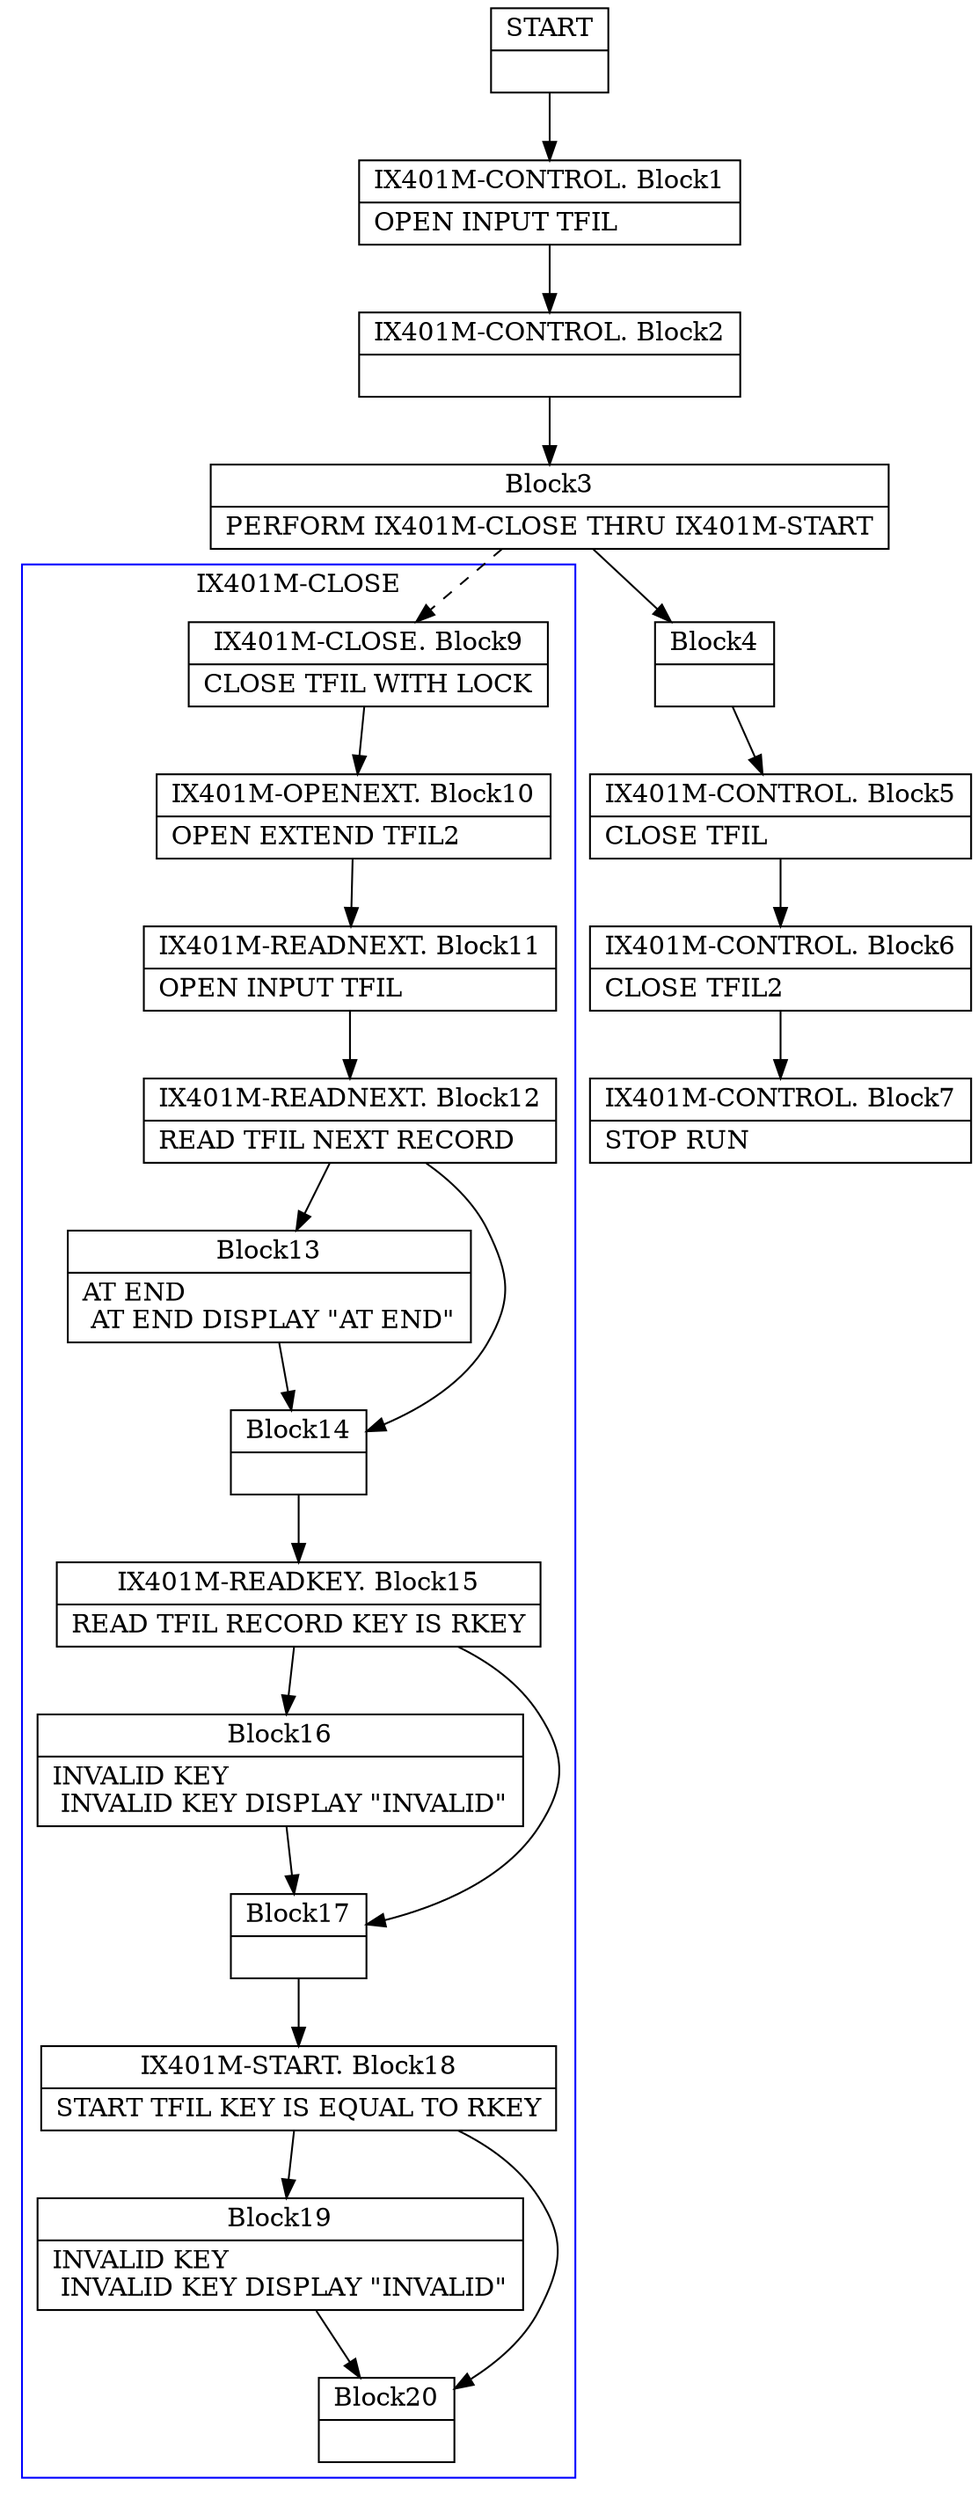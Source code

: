 digraph Cfg {
compound=true;
node [
shape = "record"
]

edge [
arrowtail = "empty"
]
Block0 [
label = "{START|}"
]
Block1 [
label = "{IX401M-CONTROL. Block1|    OPEN INPUT TFIL\l}"
]
Block2 [
label = "{IX401M-CONTROL. Block2|}"
]
Block3 [
label = "{Block3|    PERFORM IX401M-CLOSE THRU IX401M-START\l}"
]
subgraph cluster_1{
color = blue;
label = "IX401M-CLOSE";
Block9 [
label = "{IX401M-CLOSE. Block9|    CLOSE TFIL WITH LOCK\l}"
]
Block10 [
label = "{IX401M-OPENEXT. Block10|    OPEN EXTEND TFIL2\l}"
]
Block11 [
label = "{IX401M-READNEXT. Block11|    OPEN INPUT TFIL\l}"
]
Block12 [
label = "{IX401M-READNEXT. Block12|    READ TFIL NEXT RECORD\l}"
]
Block13 [
label = "{Block13|        AT END\l        AT END DISPLAY \"AT END\"\l}"
]
Block14 [
label = "{Block14|}"
]
Block15 [
label = "{IX401M-READKEY. Block15|    READ TFIL RECORD          KEY IS RKEY\l}"
]
Block16 [
label = "{Block16|    INVALID KEY\l    INVALID KEY DISPLAY \"INVALID\"\l}"
]
Block17 [
label = "{Block17|}"
]
Block18 [
label = "{IX401M-START. Block18|    START TFIL KEY IS EQUAL TO RKEY\l}"
]
Block19 [
label = "{Block19|        INVALID KEY\l        INVALID KEY DISPLAY \"INVALID\"\l}"
]
Block20 [
label = "{Block20|}"
]
Block9 -> Block10
Block10 -> Block11
Block11 -> Block12
Block12 -> Block13
Block12 -> Block14
Block13 -> Block14
Block14 -> Block15
Block15 -> Block16
Block15 -> Block17
Block16 -> Block17
Block17 -> Block18
Block18 -> Block19
Block18 -> Block20
Block19 -> Block20

}
Block3 -> Block9 [style=dashed]

Block4 [
label = "{Block4|}"
]
Block5 [
label = "{IX401M-CONTROL. Block5|    CLOSE TFIL\l}"
]
Block6 [
label = "{IX401M-CONTROL. Block6|    CLOSE TFIL2\l}"
]
Block7 [
label = "{IX401M-CONTROL. Block7|    STOP RUN\l}"
]
Block0 -> Block1
Block1 -> Block2
Block2 -> Block3
Block3 -> Block4
Block4 -> Block5
Block5 -> Block6
Block6 -> Block7

}
